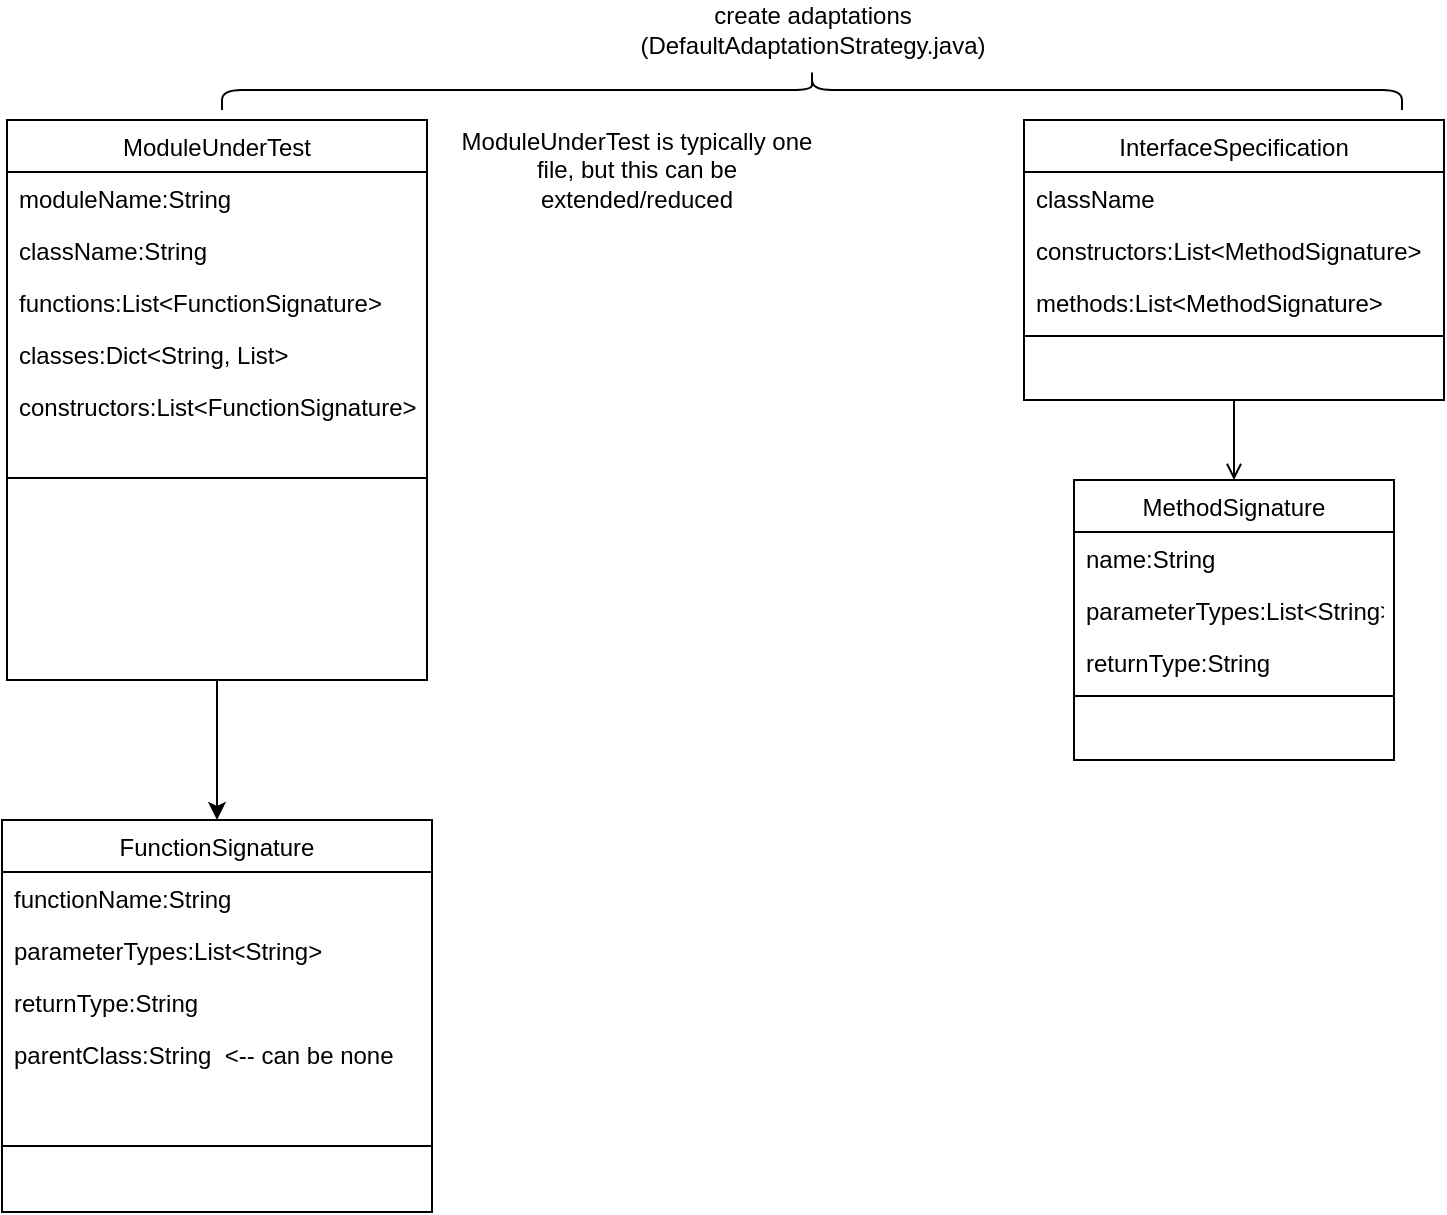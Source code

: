 <mxfile version="24.2.5" type="device" pages="2">
  <diagram name="Python" id="UvitMeInYjYXcdTuW8T6">
    <mxGraphModel dx="954" dy="596" grid="1" gridSize="10" guides="1" tooltips="1" connect="1" arrows="1" fold="1" page="1" pageScale="1" pageWidth="827" pageHeight="1169" math="0" shadow="0">
      <root>
        <mxCell id="7uZ0efvwhR-y-dHohATX-0" />
        <mxCell id="7uZ0efvwhR-y-dHohATX-1" parent="7uZ0efvwhR-y-dHohATX-0" />
        <mxCell id="7uZ0efvwhR-y-dHohATX-2" value="InterfaceSpecification" style="swimlane;fontStyle=0;align=center;verticalAlign=top;childLayout=stackLayout;horizontal=1;startSize=26;horizontalStack=0;resizeParent=1;resizeLast=0;collapsible=1;marginBottom=0;rounded=0;shadow=0;strokeWidth=1;" parent="7uZ0efvwhR-y-dHohATX-1" vertex="1">
          <mxGeometry x="576" y="70" width="210" height="140" as="geometry">
            <mxRectangle x="576" y="70" width="160" height="26" as="alternateBounds" />
          </mxGeometry>
        </mxCell>
        <mxCell id="7uZ0efvwhR-y-dHohATX-3" value="className" style="text;align=left;verticalAlign=top;spacingLeft=4;spacingRight=4;overflow=hidden;rotatable=0;points=[[0,0.5],[1,0.5]];portConstraint=eastwest;" parent="7uZ0efvwhR-y-dHohATX-2" vertex="1">
          <mxGeometry y="26" width="210" height="26" as="geometry" />
        </mxCell>
        <mxCell id="7uZ0efvwhR-y-dHohATX-4" value="constructors:List&lt;MethodSignature&gt;" style="text;align=left;verticalAlign=top;spacingLeft=4;spacingRight=4;overflow=hidden;rotatable=0;points=[[0,0.5],[1,0.5]];portConstraint=eastwest;rounded=0;shadow=0;html=0;" parent="7uZ0efvwhR-y-dHohATX-2" vertex="1">
          <mxGeometry y="52" width="210" height="26" as="geometry" />
        </mxCell>
        <mxCell id="7uZ0efvwhR-y-dHohATX-5" value="methods:List&lt;MethodSignature&gt;" style="text;align=left;verticalAlign=top;spacingLeft=4;spacingRight=4;overflow=hidden;rotatable=0;points=[[0,0.5],[1,0.5]];portConstraint=eastwest;rounded=0;shadow=0;html=0;" parent="7uZ0efvwhR-y-dHohATX-2" vertex="1">
          <mxGeometry y="78" width="210" height="26" as="geometry" />
        </mxCell>
        <mxCell id="7uZ0efvwhR-y-dHohATX-6" value="" style="line;html=1;strokeWidth=1;align=left;verticalAlign=middle;spacingTop=-1;spacingLeft=3;spacingRight=3;rotatable=0;labelPosition=right;points=[];portConstraint=eastwest;" parent="7uZ0efvwhR-y-dHohATX-2" vertex="1">
          <mxGeometry y="104" width="210" height="8" as="geometry" />
        </mxCell>
        <mxCell id="7uZ0efvwhR-y-dHohATX-7" value="MethodSignature" style="swimlane;fontStyle=0;align=center;verticalAlign=top;childLayout=stackLayout;horizontal=1;startSize=26;horizontalStack=0;resizeParent=1;resizeLast=0;collapsible=1;marginBottom=0;rounded=0;shadow=0;strokeWidth=1;" parent="7uZ0efvwhR-y-dHohATX-1" vertex="1">
          <mxGeometry x="601" y="250" width="160" height="140" as="geometry">
            <mxRectangle x="601" y="240" width="160" height="26" as="alternateBounds" />
          </mxGeometry>
        </mxCell>
        <mxCell id="7uZ0efvwhR-y-dHohATX-8" value="name:String" style="text;align=left;verticalAlign=top;spacingLeft=4;spacingRight=4;overflow=hidden;rotatable=0;points=[[0,0.5],[1,0.5]];portConstraint=eastwest;" parent="7uZ0efvwhR-y-dHohATX-7" vertex="1">
          <mxGeometry y="26" width="160" height="26" as="geometry" />
        </mxCell>
        <mxCell id="7uZ0efvwhR-y-dHohATX-9" value="parameterTypes:List&lt;String&gt;" style="text;align=left;verticalAlign=top;spacingLeft=4;spacingRight=4;overflow=hidden;rotatable=0;points=[[0,0.5],[1,0.5]];portConstraint=eastwest;rounded=0;shadow=0;html=0;" parent="7uZ0efvwhR-y-dHohATX-7" vertex="1">
          <mxGeometry y="52" width="160" height="26" as="geometry" />
        </mxCell>
        <mxCell id="7uZ0efvwhR-y-dHohATX-10" value="returnType:String" style="text;align=left;verticalAlign=top;spacingLeft=4;spacingRight=4;overflow=hidden;rotatable=0;points=[[0,0.5],[1,0.5]];portConstraint=eastwest;rounded=0;shadow=0;html=0;" parent="7uZ0efvwhR-y-dHohATX-7" vertex="1">
          <mxGeometry y="78" width="160" height="26" as="geometry" />
        </mxCell>
        <mxCell id="7uZ0efvwhR-y-dHohATX-11" value="" style="line;html=1;strokeWidth=1;align=left;verticalAlign=middle;spacingTop=-1;spacingLeft=3;spacingRight=3;rotatable=0;labelPosition=right;points=[];portConstraint=eastwest;" parent="7uZ0efvwhR-y-dHohATX-7" vertex="1">
          <mxGeometry y="104" width="160" height="8" as="geometry" />
        </mxCell>
        <mxCell id="7uZ0efvwhR-y-dHohATX-12" value="" style="endArrow=open;shadow=0;strokeWidth=1;rounded=0;curved=0;endFill=1;edgeStyle=elbowEdgeStyle;elbow=vertical;" parent="7uZ0efvwhR-y-dHohATX-1" source="7uZ0efvwhR-y-dHohATX-2" target="7uZ0efvwhR-y-dHohATX-7" edge="1">
          <mxGeometry x="0.5" y="41" relative="1" as="geometry">
            <mxPoint x="380" y="252" as="sourcePoint" />
            <mxPoint x="540" y="252" as="targetPoint" />
            <mxPoint x="-40" y="32" as="offset" />
          </mxGeometry>
        </mxCell>
        <mxCell id="XU9JlqnUdPA-p-Xv6Ojr-8" style="edgeStyle=orthogonalEdgeStyle;rounded=0;orthogonalLoop=1;jettySize=auto;html=1;entryX=0.5;entryY=0;entryDx=0;entryDy=0;" edge="1" parent="7uZ0efvwhR-y-dHohATX-1" source="7uZ0efvwhR-y-dHohATX-15" target="XU9JlqnUdPA-p-Xv6Ojr-0">
          <mxGeometry relative="1" as="geometry" />
        </mxCell>
        <mxCell id="7uZ0efvwhR-y-dHohATX-15" value="ModuleUnderTest" style="swimlane;fontStyle=0;align=center;verticalAlign=top;childLayout=stackLayout;horizontal=1;startSize=26;horizontalStack=0;resizeParent=1;resizeLast=0;collapsible=1;marginBottom=0;rounded=0;shadow=0;strokeWidth=1;" parent="7uZ0efvwhR-y-dHohATX-1" vertex="1">
          <mxGeometry x="67.5" y="70" width="210" height="280" as="geometry">
            <mxRectangle x="230" y="140" width="160" height="26" as="alternateBounds" />
          </mxGeometry>
        </mxCell>
        <mxCell id="7uZ0efvwhR-y-dHohATX-16" value="moduleName:String" style="text;align=left;verticalAlign=top;spacingLeft=4;spacingRight=4;overflow=hidden;rotatable=0;points=[[0,0.5],[1,0.5]];portConstraint=eastwest;" parent="7uZ0efvwhR-y-dHohATX-15" vertex="1">
          <mxGeometry y="26" width="210" height="26" as="geometry" />
        </mxCell>
        <mxCell id="7uZ0efvwhR-y-dHohATX-17" value="className:String" style="text;align=left;verticalAlign=top;spacingLeft=4;spacingRight=4;overflow=hidden;rotatable=0;points=[[0,0.5],[1,0.5]];portConstraint=eastwest;rounded=0;shadow=0;html=0;" parent="7uZ0efvwhR-y-dHohATX-15" vertex="1">
          <mxGeometry y="52" width="210" height="26" as="geometry" />
        </mxCell>
        <mxCell id="7uZ0efvwhR-y-dHohATX-20" value="functions:List&lt;FunctionSignature&gt;" style="text;align=left;verticalAlign=top;spacingLeft=4;spacingRight=4;overflow=hidden;rotatable=0;points=[[0,0.5],[1,0.5]];portConstraint=eastwest;rounded=0;shadow=0;html=0;" parent="7uZ0efvwhR-y-dHohATX-15" vertex="1">
          <mxGeometry y="78" width="210" height="26" as="geometry" />
        </mxCell>
        <mxCell id="xInjI-lEnHpUw9m8OKpX-0" value="classes:Dict&lt;String, List&gt;" style="text;align=left;verticalAlign=top;spacingLeft=4;spacingRight=4;overflow=hidden;rotatable=0;points=[[0,0.5],[1,0.5]];portConstraint=eastwest;rounded=0;shadow=0;html=0;" parent="7uZ0efvwhR-y-dHohATX-15" vertex="1">
          <mxGeometry y="104" width="210" height="26" as="geometry" />
        </mxCell>
        <mxCell id="1H8t44S61uzRsJBXyuVG-4" value="constructors:List&lt;FunctionSignature&gt;" style="text;align=left;verticalAlign=top;spacingLeft=4;spacingRight=4;overflow=hidden;rotatable=0;points=[[0,0.5],[1,0.5]];portConstraint=eastwest;rounded=0;shadow=0;html=0;" parent="7uZ0efvwhR-y-dHohATX-15" vertex="1">
          <mxGeometry y="130" width="210" height="26" as="geometry" />
        </mxCell>
        <mxCell id="7uZ0efvwhR-y-dHohATX-21" value="" style="line;html=1;strokeWidth=1;align=left;verticalAlign=middle;spacingTop=-1;spacingLeft=3;spacingRight=3;rotatable=0;labelPosition=right;points=[];portConstraint=eastwest;" parent="7uZ0efvwhR-y-dHohATX-15" vertex="1">
          <mxGeometry y="156" width="210" height="46" as="geometry" />
        </mxCell>
        <mxCell id="7uZ0efvwhR-y-dHohATX-37" value="" style="shape=curlyBracket;whiteSpace=wrap;html=1;rounded=1;labelPosition=left;verticalLabelPosition=middle;align=right;verticalAlign=middle;rotation=90;" parent="7uZ0efvwhR-y-dHohATX-1" vertex="1">
          <mxGeometry x="460" y="-240" width="20" height="590" as="geometry" />
        </mxCell>
        <mxCell id="7uZ0efvwhR-y-dHohATX-38" value="create adaptations (DefaultAdaptationStrategy.java)" style="text;html=1;align=center;verticalAlign=middle;whiteSpace=wrap;rounded=0;" parent="7uZ0efvwhR-y-dHohATX-1" vertex="1">
          <mxGeometry x="372.5" y="10" width="195" height="30" as="geometry" />
        </mxCell>
        <mxCell id="7uZ0efvwhR-y-dHohATX-46" value="ModuleUnderTest is typically one file, but this can be extended/reduced" style="text;html=1;align=center;verticalAlign=middle;whiteSpace=wrap;rounded=0;" parent="7uZ0efvwhR-y-dHohATX-1" vertex="1">
          <mxGeometry x="285" y="80" width="195" height="30" as="geometry" />
        </mxCell>
        <mxCell id="XU9JlqnUdPA-p-Xv6Ojr-0" value="FunctionSignature" style="swimlane;fontStyle=0;align=center;verticalAlign=top;childLayout=stackLayout;horizontal=1;startSize=26;horizontalStack=0;resizeParent=1;resizeLast=0;collapsible=1;marginBottom=0;rounded=0;shadow=0;strokeWidth=1;" vertex="1" parent="7uZ0efvwhR-y-dHohATX-1">
          <mxGeometry x="65" y="420" width="215" height="196" as="geometry">
            <mxRectangle x="601" y="240" width="160" height="26" as="alternateBounds" />
          </mxGeometry>
        </mxCell>
        <mxCell id="XU9JlqnUdPA-p-Xv6Ojr-1" value="functionName:String" style="text;align=left;verticalAlign=top;spacingLeft=4;spacingRight=4;overflow=hidden;rotatable=0;points=[[0,0.5],[1,0.5]];portConstraint=eastwest;" vertex="1" parent="XU9JlqnUdPA-p-Xv6Ojr-0">
          <mxGeometry y="26" width="215" height="26" as="geometry" />
        </mxCell>
        <mxCell id="XU9JlqnUdPA-p-Xv6Ojr-2" value="parameterTypes:List&lt;String&gt;" style="text;align=left;verticalAlign=top;spacingLeft=4;spacingRight=4;overflow=hidden;rotatable=0;points=[[0,0.5],[1,0.5]];portConstraint=eastwest;rounded=0;shadow=0;html=0;" vertex="1" parent="XU9JlqnUdPA-p-Xv6Ojr-0">
          <mxGeometry y="52" width="215" height="26" as="geometry" />
        </mxCell>
        <mxCell id="XU9JlqnUdPA-p-Xv6Ojr-3" value="returnType:String" style="text;align=left;verticalAlign=top;spacingLeft=4;spacingRight=4;overflow=hidden;rotatable=0;points=[[0,0.5],[1,0.5]];portConstraint=eastwest;rounded=0;shadow=0;html=0;" vertex="1" parent="XU9JlqnUdPA-p-Xv6Ojr-0">
          <mxGeometry y="78" width="215" height="26" as="geometry" />
        </mxCell>
        <mxCell id="XU9JlqnUdPA-p-Xv6Ojr-7" value="parentClass:String  &lt;-- can be none" style="text;align=left;verticalAlign=top;spacingLeft=4;spacingRight=4;overflow=hidden;rotatable=0;points=[[0,0.5],[1,0.5]];portConstraint=eastwest;rounded=0;shadow=0;html=0;" vertex="1" parent="XU9JlqnUdPA-p-Xv6Ojr-0">
          <mxGeometry y="104" width="215" height="26" as="geometry" />
        </mxCell>
        <mxCell id="XU9JlqnUdPA-p-Xv6Ojr-4" value="" style="line;html=1;strokeWidth=1;align=left;verticalAlign=middle;spacingTop=-1;spacingLeft=3;spacingRight=3;rotatable=0;labelPosition=right;points=[];portConstraint=eastwest;" vertex="1" parent="XU9JlqnUdPA-p-Xv6Ojr-0">
          <mxGeometry y="130" width="215" height="66" as="geometry" />
        </mxCell>
      </root>
    </mxGraphModel>
  </diagram>
  <diagram id="C5RBs43oDa-KdzZeNtuy" name="Java">
    <mxGraphModel dx="954" dy="596" grid="1" gridSize="10" guides="1" tooltips="1" connect="1" arrows="1" fold="1" page="1" pageScale="1" pageWidth="827" pageHeight="1169" math="0" shadow="0">
      <root>
        <mxCell id="WIyWlLk6GJQsqaUBKTNV-0" />
        <mxCell id="WIyWlLk6GJQsqaUBKTNV-1" parent="WIyWlLk6GJQsqaUBKTNV-0" />
        <mxCell id="zkfFHV4jXpPFQw0GAbJ--0" value="InterfaceSpecification" style="swimlane;fontStyle=0;align=center;verticalAlign=top;childLayout=stackLayout;horizontal=1;startSize=26;horizontalStack=0;resizeParent=1;resizeLast=0;collapsible=1;marginBottom=0;rounded=0;shadow=0;strokeWidth=1;" parent="WIyWlLk6GJQsqaUBKTNV-1" vertex="1">
          <mxGeometry x="576" y="70" width="210" height="138" as="geometry">
            <mxRectangle x="576" y="70" width="160" height="26" as="alternateBounds" />
          </mxGeometry>
        </mxCell>
        <mxCell id="zkfFHV4jXpPFQw0GAbJ--1" value="className" style="text;align=left;verticalAlign=top;spacingLeft=4;spacingRight=4;overflow=hidden;rotatable=0;points=[[0,0.5],[1,0.5]];portConstraint=eastwest;" parent="zkfFHV4jXpPFQw0GAbJ--0" vertex="1">
          <mxGeometry y="26" width="210" height="26" as="geometry" />
        </mxCell>
        <mxCell id="zkfFHV4jXpPFQw0GAbJ--2" value="constructors:List&lt;MethodSignature&gt;" style="text;align=left;verticalAlign=top;spacingLeft=4;spacingRight=4;overflow=hidden;rotatable=0;points=[[0,0.5],[1,0.5]];portConstraint=eastwest;rounded=0;shadow=0;html=0;" parent="zkfFHV4jXpPFQw0GAbJ--0" vertex="1">
          <mxGeometry y="52" width="210" height="26" as="geometry" />
        </mxCell>
        <mxCell id="zkfFHV4jXpPFQw0GAbJ--3" value="methods:List&lt;MethodSignature&gt;" style="text;align=left;verticalAlign=top;spacingLeft=4;spacingRight=4;overflow=hidden;rotatable=0;points=[[0,0.5],[1,0.5]];portConstraint=eastwest;rounded=0;shadow=0;html=0;" parent="zkfFHV4jXpPFQw0GAbJ--0" vertex="1">
          <mxGeometry y="78" width="210" height="26" as="geometry" />
        </mxCell>
        <mxCell id="zkfFHV4jXpPFQw0GAbJ--4" value="" style="line;html=1;strokeWidth=1;align=left;verticalAlign=middle;spacingTop=-1;spacingLeft=3;spacingRight=3;rotatable=0;labelPosition=right;points=[];portConstraint=eastwest;" parent="zkfFHV4jXpPFQw0GAbJ--0" vertex="1">
          <mxGeometry y="104" width="210" height="8" as="geometry" />
        </mxCell>
        <mxCell id="zkfFHV4jXpPFQw0GAbJ--17" value="MethodSignature" style="swimlane;fontStyle=0;align=center;verticalAlign=top;childLayout=stackLayout;horizontal=1;startSize=26;horizontalStack=0;resizeParent=1;resizeLast=0;collapsible=1;marginBottom=0;rounded=0;shadow=0;strokeWidth=1;" parent="WIyWlLk6GJQsqaUBKTNV-1" vertex="1">
          <mxGeometry x="601" y="240" width="160" height="140" as="geometry">
            <mxRectangle x="601" y="240" width="160" height="26" as="alternateBounds" />
          </mxGeometry>
        </mxCell>
        <mxCell id="zkfFHV4jXpPFQw0GAbJ--18" value="name" style="text;align=left;verticalAlign=top;spacingLeft=4;spacingRight=4;overflow=hidden;rotatable=0;points=[[0,0.5],[1,0.5]];portConstraint=eastwest;" parent="zkfFHV4jXpPFQw0GAbJ--17" vertex="1">
          <mxGeometry y="26" width="160" height="26" as="geometry" />
        </mxCell>
        <mxCell id="zkfFHV4jXpPFQw0GAbJ--19" value="parameterTypes" style="text;align=left;verticalAlign=top;spacingLeft=4;spacingRight=4;overflow=hidden;rotatable=0;points=[[0,0.5],[1,0.5]];portConstraint=eastwest;rounded=0;shadow=0;html=0;" parent="zkfFHV4jXpPFQw0GAbJ--17" vertex="1">
          <mxGeometry y="52" width="160" height="26" as="geometry" />
        </mxCell>
        <mxCell id="zkfFHV4jXpPFQw0GAbJ--20" value="returnType" style="text;align=left;verticalAlign=top;spacingLeft=4;spacingRight=4;overflow=hidden;rotatable=0;points=[[0,0.5],[1,0.5]];portConstraint=eastwest;rounded=0;shadow=0;html=0;" parent="zkfFHV4jXpPFQw0GAbJ--17" vertex="1">
          <mxGeometry y="78" width="160" height="26" as="geometry" />
        </mxCell>
        <mxCell id="zkfFHV4jXpPFQw0GAbJ--23" value="" style="line;html=1;strokeWidth=1;align=left;verticalAlign=middle;spacingTop=-1;spacingLeft=3;spacingRight=3;rotatable=0;labelPosition=right;points=[];portConstraint=eastwest;" parent="zkfFHV4jXpPFQw0GAbJ--17" vertex="1">
          <mxGeometry y="104" width="160" height="8" as="geometry" />
        </mxCell>
        <mxCell id="zkfFHV4jXpPFQw0GAbJ--26" value="" style="endArrow=open;shadow=0;strokeWidth=1;rounded=0;curved=0;endFill=1;edgeStyle=elbowEdgeStyle;elbow=vertical;" parent="WIyWlLk6GJQsqaUBKTNV-1" source="zkfFHV4jXpPFQw0GAbJ--0" target="zkfFHV4jXpPFQw0GAbJ--17" edge="1">
          <mxGeometry x="0.5" y="41" relative="1" as="geometry">
            <mxPoint x="380" y="252" as="sourcePoint" />
            <mxPoint x="540" y="252" as="targetPoint" />
            <mxPoint x="-40" y="32" as="offset" />
          </mxGeometry>
        </mxCell>
        <mxCell id="s5PdXRwimdEdYwLrewR4-25" style="edgeStyle=orthogonalEdgeStyle;rounded=0;orthogonalLoop=1;jettySize=auto;html=1;exitX=0.5;exitY=1;exitDx=0;exitDy=0;entryX=0.5;entryY=0;entryDx=0;entryDy=0;" parent="WIyWlLk6GJQsqaUBKTNV-1" source="s5PdXRwimdEdYwLrewR4-1" target="s5PdXRwimdEdYwLrewR4-8" edge="1">
          <mxGeometry relative="1" as="geometry" />
        </mxCell>
        <mxCell id="s5PdXRwimdEdYwLrewR4-35" style="edgeStyle=orthogonalEdgeStyle;rounded=0;orthogonalLoop=1;jettySize=auto;html=1;exitX=0.5;exitY=1;exitDx=0;exitDy=0;entryX=0.5;entryY=0;entryDx=0;entryDy=0;" parent="WIyWlLk6GJQsqaUBKTNV-1" source="s5PdXRwimdEdYwLrewR4-1" target="s5PdXRwimdEdYwLrewR4-29" edge="1">
          <mxGeometry relative="1" as="geometry" />
        </mxCell>
        <mxCell id="s5PdXRwimdEdYwLrewR4-1" value="ClassUnderTest" style="swimlane;fontStyle=0;align=center;verticalAlign=top;childLayout=stackLayout;horizontal=1;startSize=26;horizontalStack=0;resizeParent=1;resizeLast=0;collapsible=1;marginBottom=0;rounded=0;shadow=0;strokeWidth=1;" parent="WIyWlLk6GJQsqaUBKTNV-1" vertex="1">
          <mxGeometry x="70" y="70" width="210" height="202" as="geometry">
            <mxRectangle x="230" y="140" width="160" height="26" as="alternateBounds" />
          </mxGeometry>
        </mxCell>
        <mxCell id="s5PdXRwimdEdYwLrewR4-2" value="id:String" style="text;align=left;verticalAlign=top;spacingLeft=4;spacingRight=4;overflow=hidden;rotatable=0;points=[[0,0.5],[1,0.5]];portConstraint=eastwest;" parent="s5PdXRwimdEdYwLrewR4-1" vertex="1">
          <mxGeometry y="26" width="210" height="26" as="geometry" />
        </mxCell>
        <mxCell id="s5PdXRwimdEdYwLrewR4-3" value="className:String" style="text;align=left;verticalAlign=top;spacingLeft=4;spacingRight=4;overflow=hidden;rotatable=0;points=[[0,0.5],[1,0.5]];portConstraint=eastwest;rounded=0;shadow=0;html=0;" parent="s5PdXRwimdEdYwLrewR4-1" vertex="1">
          <mxGeometry y="52" width="210" height="26" as="geometry" />
        </mxCell>
        <mxCell id="s5PdXRwimdEdYwLrewR4-4" value="project:Project&#xa;&#xa;" style="text;align=left;verticalAlign=top;spacingLeft=4;spacingRight=4;overflow=hidden;rotatable=0;points=[[0,0.5],[1,0.5]];portConstraint=eastwest;rounded=0;shadow=0;html=0;" parent="s5PdXRwimdEdYwLrewR4-1" vertex="1">
          <mxGeometry y="78" width="210" height="26" as="geometry" />
        </mxCell>
        <mxCell id="s5PdXRwimdEdYwLrewR4-7" value="localProject:MavenProject" style="text;align=left;verticalAlign=top;spacingLeft=4;spacingRight=4;overflow=hidden;rotatable=0;points=[[0,0.5],[1,0.5]];portConstraint=eastwest;rounded=0;shadow=0;html=0;" parent="s5PdXRwimdEdYwLrewR4-1" vertex="1">
          <mxGeometry y="104" width="210" height="26" as="geometry" />
        </mxCell>
        <mxCell id="s5PdXRwimdEdYwLrewR4-24" value="implementation:System&#xa;&#xa;" style="text;align=left;verticalAlign=top;spacingLeft=4;spacingRight=4;overflow=hidden;rotatable=0;points=[[0,0.5],[1,0.5]];portConstraint=eastwest;rounded=0;shadow=0;html=0;" parent="s5PdXRwimdEdYwLrewR4-1" vertex="1">
          <mxGeometry y="130" width="210" height="26" as="geometry" />
        </mxCell>
        <mxCell id="s5PdXRwimdEdYwLrewR4-5" value="" style="line;html=1;strokeWidth=1;align=left;verticalAlign=middle;spacingTop=-1;spacingLeft=3;spacingRight=3;rotatable=0;labelPosition=right;points=[];portConstraint=eastwest;" parent="s5PdXRwimdEdYwLrewR4-1" vertex="1">
          <mxGeometry y="156" width="210" height="46" as="geometry" />
        </mxCell>
        <mxCell id="s5PdXRwimdEdYwLrewR4-20" style="edgeStyle=orthogonalEdgeStyle;rounded=0;orthogonalLoop=1;jettySize=auto;html=1;entryX=0.5;entryY=0;entryDx=0;entryDy=0;" parent="WIyWlLk6GJQsqaUBKTNV-1" source="s5PdXRwimdEdYwLrewR4-8" target="s5PdXRwimdEdYwLrewR4-15" edge="1">
          <mxGeometry relative="1" as="geometry" />
        </mxCell>
        <mxCell id="s5PdXRwimdEdYwLrewR4-8" value="System" style="swimlane;fontStyle=0;align=center;verticalAlign=top;childLayout=stackLayout;horizontal=1;startSize=26;horizontalStack=0;resizeParent=1;resizeLast=0;collapsible=1;marginBottom=0;rounded=0;shadow=0;strokeWidth=1;" parent="WIyWlLk6GJQsqaUBKTNV-1" vertex="1">
          <mxGeometry x="30" y="320" width="152" height="176" as="geometry">
            <mxRectangle x="99" y="290" width="160" height="26" as="alternateBounds" />
          </mxGeometry>
        </mxCell>
        <mxCell id="s5PdXRwimdEdYwLrewR4-9" value="codeUnit:CodeUnit" style="text;align=left;verticalAlign=top;spacingLeft=4;spacingRight=4;overflow=hidden;rotatable=0;points=[[0,0.5],[1,0.5]];portConstraint=eastwest;" parent="s5PdXRwimdEdYwLrewR4-8" vertex="1">
          <mxGeometry y="26" width="152" height="26" as="geometry" />
        </mxCell>
        <mxCell id="s5PdXRwimdEdYwLrewR4-26" value="project:MavenProject" style="text;align=left;verticalAlign=top;spacingLeft=4;spacingRight=4;overflow=hidden;rotatable=0;points=[[0,0.5],[1,0.5]];portConstraint=eastwest;" parent="s5PdXRwimdEdYwLrewR4-8" vertex="1">
          <mxGeometry y="52" width="152" height="26" as="geometry" />
        </mxCell>
        <mxCell id="s5PdXRwimdEdYwLrewR4-27" value="adapter:Adapter" style="text;align=left;verticalAlign=top;spacingLeft=4;spacingRight=4;overflow=hidden;rotatable=0;points=[[0,0.5],[1,0.5]];portConstraint=eastwest;" parent="s5PdXRwimdEdYwLrewR4-8" vertex="1">
          <mxGeometry y="78" width="152" height="26" as="geometry" />
        </mxCell>
        <mxCell id="s5PdXRwimdEdYwLrewR4-28" value="variant:Variant" style="text;align=left;verticalAlign=top;spacingLeft=4;spacingRight=4;overflow=hidden;rotatable=0;points=[[0,0.5],[1,0.5]];portConstraint=eastwest;" parent="s5PdXRwimdEdYwLrewR4-8" vertex="1">
          <mxGeometry y="104" width="152" height="26" as="geometry" />
        </mxCell>
        <mxCell id="s5PdXRwimdEdYwLrewR4-13" value="" style="line;html=1;strokeWidth=1;align=left;verticalAlign=middle;spacingTop=-1;spacingLeft=3;spacingRight=3;rotatable=0;labelPosition=right;points=[];portConstraint=eastwest;" parent="s5PdXRwimdEdYwLrewR4-8" vertex="1">
          <mxGeometry y="130" width="152" height="46" as="geometry" />
        </mxCell>
        <mxCell id="s5PdXRwimdEdYwLrewR4-15" value="CodeUnit" style="swimlane;fontStyle=0;align=center;verticalAlign=top;childLayout=stackLayout;horizontal=1;startSize=26;horizontalStack=0;resizeParent=1;resizeLast=0;collapsible=1;marginBottom=0;rounded=0;shadow=0;strokeWidth=1;" parent="WIyWlLk6GJQsqaUBKTNV-1" vertex="1">
          <mxGeometry x="30" y="540" width="152" height="228" as="geometry">
            <mxRectangle x="230" y="140" width="160" height="26" as="alternateBounds" />
          </mxGeometry>
        </mxCell>
        <mxCell id="s5PdXRwimdEdYwLrewR4-16" value="content:String" style="text;align=left;verticalAlign=top;spacingLeft=4;spacingRight=4;overflow=hidden;rotatable=0;points=[[0,0.5],[1,0.5]];portConstraint=eastwest;" parent="s5PdXRwimdEdYwLrewR4-15" vertex="1">
          <mxGeometry y="26" width="152" height="26" as="geometry" />
        </mxCell>
        <mxCell id="s5PdXRwimdEdYwLrewR4-38" value="methods:List&lt;String&gt;" style="text;align=left;verticalAlign=top;spacingLeft=4;spacingRight=4;overflow=hidden;rotatable=0;points=[[0,0.5],[1,0.5]];portConstraint=eastwest;" parent="s5PdXRwimdEdYwLrewR4-15" vertex="1">
          <mxGeometry y="52" width="152" height="26" as="geometry" />
        </mxCell>
        <mxCell id="s5PdXRwimdEdYwLrewR4-39" value="dependencies:List&lt;String&gt;" style="text;align=left;verticalAlign=top;spacingLeft=4;spacingRight=4;overflow=hidden;rotatable=0;points=[[0,0.5],[1,0.5]];portConstraint=eastwest;" parent="s5PdXRwimdEdYwLrewR4-15" vertex="1">
          <mxGeometry y="78" width="152" height="26" as="geometry" />
        </mxCell>
        <mxCell id="s5PdXRwimdEdYwLrewR4-40" value="dataSource:String" style="text;align=left;verticalAlign=top;spacingLeft=4;spacingRight=4;overflow=hidden;rotatable=0;points=[[0,0.5],[1,0.5]];portConstraint=eastwest;" parent="s5PdXRwimdEdYwLrewR4-15" vertex="1">
          <mxGeometry y="104" width="152" height="26" as="geometry" />
        </mxCell>
        <mxCell id="s5PdXRwimdEdYwLrewR4-41" value="packagename:String" style="text;align=left;verticalAlign=top;spacingLeft=4;spacingRight=4;overflow=hidden;rotatable=0;points=[[0,0.5],[1,0.5]];portConstraint=eastwest;" parent="s5PdXRwimdEdYwLrewR4-15" vertex="1">
          <mxGeometry y="130" width="152" height="26" as="geometry" />
        </mxCell>
        <mxCell id="s5PdXRwimdEdYwLrewR4-42" value="type:String" style="text;align=left;verticalAlign=top;spacingLeft=4;spacingRight=4;overflow=hidden;rotatable=0;points=[[0,0.5],[1,0.5]];portConstraint=eastwest;" parent="s5PdXRwimdEdYwLrewR4-15" vertex="1">
          <mxGeometry y="156" width="152" height="26" as="geometry" />
        </mxCell>
        <mxCell id="s5PdXRwimdEdYwLrewR4-17" value="" style="line;html=1;strokeWidth=1;align=left;verticalAlign=middle;spacingTop=-1;spacingLeft=3;spacingRight=3;rotatable=0;labelPosition=right;points=[];portConstraint=eastwest;" parent="s5PdXRwimdEdYwLrewR4-15" vertex="1">
          <mxGeometry y="182" width="152" height="46" as="geometry" />
        </mxCell>
        <mxCell id="s5PdXRwimdEdYwLrewR4-22" value="" style="shape=curlyBracket;whiteSpace=wrap;html=1;rounded=1;labelPosition=left;verticalLabelPosition=middle;align=right;verticalAlign=middle;rotation=90;" parent="WIyWlLk6GJQsqaUBKTNV-1" vertex="1">
          <mxGeometry x="460" y="-240" width="20" height="590" as="geometry" />
        </mxCell>
        <mxCell id="s5PdXRwimdEdYwLrewR4-23" value="create adaptations (DefaultAdaptationStrategy.java)" style="text;html=1;align=center;verticalAlign=middle;whiteSpace=wrap;rounded=0;" parent="WIyWlLk6GJQsqaUBKTNV-1" vertex="1">
          <mxGeometry x="372.5" y="10" width="195" height="30" as="geometry" />
        </mxCell>
        <mxCell id="s5PdXRwimdEdYwLrewR4-29" value="Project" style="swimlane;fontStyle=0;align=center;verticalAlign=top;childLayout=stackLayout;horizontal=1;startSize=26;horizontalStack=0;resizeParent=1;resizeLast=0;collapsible=1;marginBottom=0;rounded=0;shadow=0;strokeWidth=1;" parent="WIyWlLk6GJQsqaUBKTNV-1" vertex="1">
          <mxGeometry x="230" y="320" width="152" height="202" as="geometry">
            <mxRectangle x="99" y="290" width="160" height="26" as="alternateBounds" />
          </mxGeometry>
        </mxCell>
        <mxCell id="s5PdXRwimdEdYwLrewR4-30" value="groupId:String" style="text;align=left;verticalAlign=top;spacingLeft=4;spacingRight=4;overflow=hidden;rotatable=0;points=[[0,0.5],[1,0.5]];portConstraint=eastwest;" parent="s5PdXRwimdEdYwLrewR4-29" vertex="1">
          <mxGeometry y="26" width="152" height="26" as="geometry" />
        </mxCell>
        <mxCell id="s5PdXRwimdEdYwLrewR4-31" value="artifactId:String" style="text;align=left;verticalAlign=top;spacingLeft=4;spacingRight=4;overflow=hidden;rotatable=0;points=[[0,0.5],[1,0.5]];portConstraint=eastwest;" parent="s5PdXRwimdEdYwLrewR4-29" vertex="1">
          <mxGeometry y="52" width="152" height="26" as="geometry" />
        </mxCell>
        <mxCell id="s5PdXRwimdEdYwLrewR4-32" value="version:String" style="text;align=left;verticalAlign=top;spacingLeft=4;spacingRight=4;overflow=hidden;rotatable=0;points=[[0,0.5],[1,0.5]];portConstraint=eastwest;" parent="s5PdXRwimdEdYwLrewR4-29" vertex="1">
          <mxGeometry y="78" width="152" height="26" as="geometry" />
        </mxCell>
        <mxCell id="s5PdXRwimdEdYwLrewR4-36" value="dependencyResult:DependencyResult" style="text;align=left;verticalAlign=top;spacingLeft=4;spacingRight=4;overflow=hidden;rotatable=0;points=[[0,0.5],[1,0.5]];portConstraint=eastwest;" parent="s5PdXRwimdEdYwLrewR4-29" vertex="1">
          <mxGeometry y="104" width="152" height="26" as="geometry" />
        </mxCell>
        <mxCell id="s5PdXRwimdEdYwLrewR4-37" value="container:Container" style="text;align=left;verticalAlign=top;spacingLeft=4;spacingRight=4;overflow=hidden;rotatable=0;points=[[0,0.5],[1,0.5]];portConstraint=eastwest;" parent="s5PdXRwimdEdYwLrewR4-29" vertex="1">
          <mxGeometry y="130" width="152" height="26" as="geometry" />
        </mxCell>
        <mxCell id="s5PdXRwimdEdYwLrewR4-34" value="" style="line;html=1;strokeWidth=1;align=left;verticalAlign=middle;spacingTop=-1;spacingLeft=3;spacingRight=3;rotatable=0;labelPosition=right;points=[];portConstraint=eastwest;" parent="s5PdXRwimdEdYwLrewR4-29" vertex="1">
          <mxGeometry y="156" width="152" height="46" as="geometry" />
        </mxCell>
        <mxCell id="s5PdXRwimdEdYwLrewR4-44" value="create adaptations (DefaultAdaptationStrategy.java)" style="text;html=1;align=center;verticalAlign=middle;whiteSpace=wrap;rounded=0;" parent="WIyWlLk6GJQsqaUBKTNV-1" vertex="1">
          <mxGeometry x="450" y="420" width="195" height="30" as="geometry" />
        </mxCell>
      </root>
    </mxGraphModel>
  </diagram>
</mxfile>
